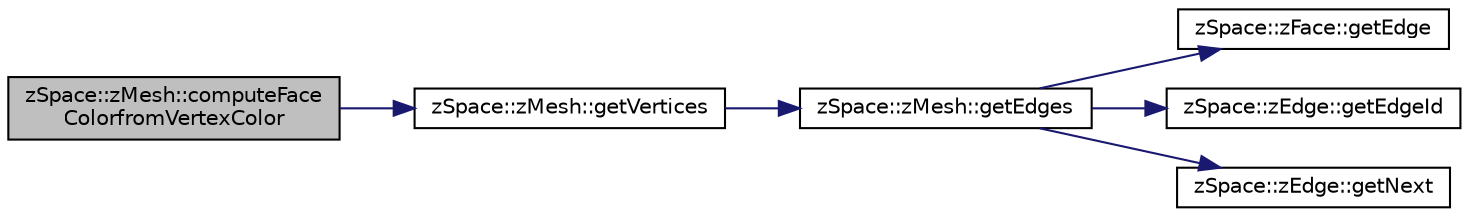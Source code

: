 digraph "zSpace::zMesh::computeFaceColorfromVertexColor"
{
 // LATEX_PDF_SIZE
  edge [fontname="Helvetica",fontsize="10",labelfontname="Helvetica",labelfontsize="10"];
  node [fontname="Helvetica",fontsize="10",shape=record];
  rankdir="LR";
  Node90 [label="zSpace::zMesh::computeFace\lColorfromVertexColor",height=0.2,width=0.4,color="black", fillcolor="grey75", style="filled", fontcolor="black",tooltip="This method computes the face colors based on the vertex colors."];
  Node90 -> Node91 [color="midnightblue",fontsize="10",style="solid",fontname="Helvetica"];
  Node91 [label="zSpace::zMesh::getVertices",height=0.2,width=0.4,color="black", fillcolor="white", style="filled",URL="$classz_space_1_1z_mesh.html#aa3010b8075e42f14efd4c3605085093b",tooltip="This method gets the vertices attached to input zEdge or zFace."];
  Node91 -> Node92 [color="midnightblue",fontsize="10",style="solid",fontname="Helvetica"];
  Node92 [label="zSpace::zMesh::getEdges",height=0.2,width=0.4,color="black", fillcolor="white", style="filled",URL="$classz_space_1_1z_mesh.html#aa705d823873a948a1b62723f24a921b2",tooltip="This method gets the edges of a zFace."];
  Node92 -> Node93 [color="midnightblue",fontsize="10",style="solid",fontname="Helvetica"];
  Node93 [label="zSpace::zFace::getEdge",height=0.2,width=0.4,color="black", fillcolor="white", style="filled",URL="$classz_space_1_1z_face.html#a69a14a515b179226aad1cbc3d7663163",tooltip="This method returns the associated edge of current zFace."];
  Node92 -> Node94 [color="midnightblue",fontsize="10",style="solid",fontname="Helvetica"];
  Node94 [label="zSpace::zEdge::getEdgeId",height=0.2,width=0.4,color="black", fillcolor="white", style="filled",URL="$classz_space_1_1z_edge.html#acd6947ccba055fa6c31d6d386fe68e12",tooltip="This method returns the edgeId of current zEdge."];
  Node92 -> Node95 [color="midnightblue",fontsize="10",style="solid",fontname="Helvetica"];
  Node95 [label="zSpace::zEdge::getNext",height=0.2,width=0.4,color="black", fillcolor="white", style="filled",URL="$classz_space_1_1z_edge.html#a3bce594c06fc4450ce8af3c0b98e2ae3",tooltip="This method returns the next edge of current zEdge."];
}
